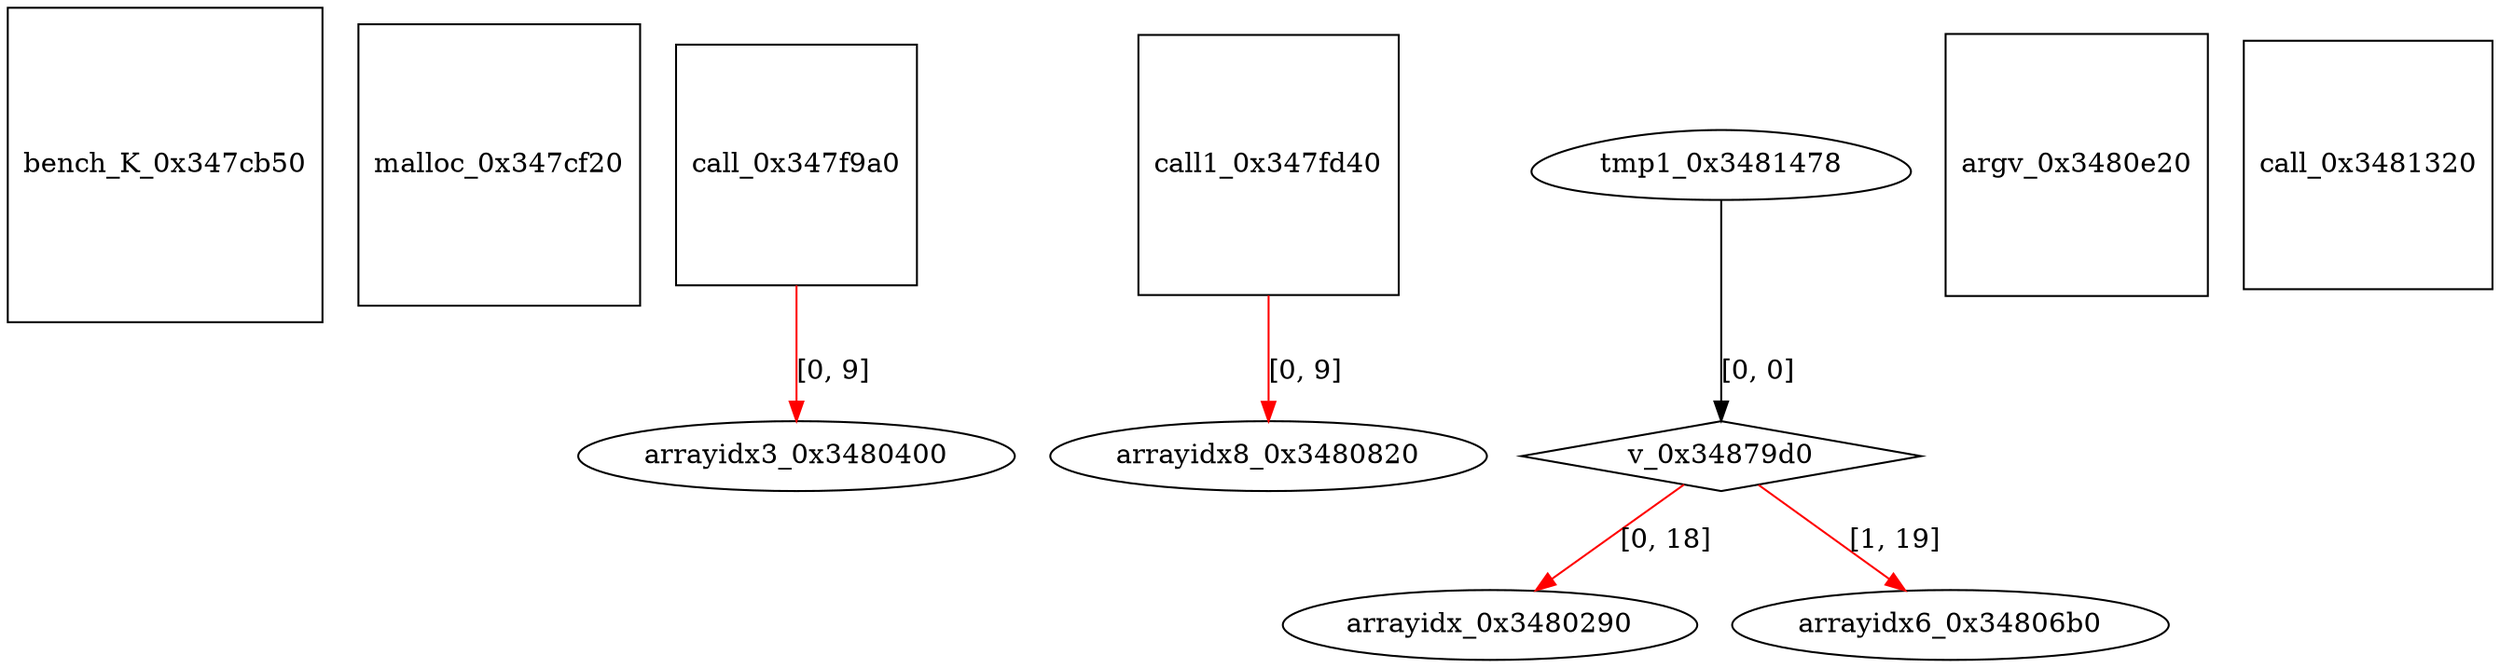 digraph grafico {
"bench_K_0x347cb50" [shape=square];
"malloc_0x347cf20" [shape=square];
"call_0x347f9a0" [shape=square];
"call1_0x347fd40" [shape=square];
"arrayidx_0x3480290" [shape=ellipse];
"v_0x34879d0" -> "arrayidx_0x3480290" [label="[0, 18]",color=red];
"arrayidx3_0x3480400" [shape=ellipse];
"call_0x347f9a0" -> "arrayidx3_0x3480400" [label="[0, 9]",color=red];
"arrayidx6_0x34806b0" [shape=ellipse];
"v_0x34879d0" -> "arrayidx6_0x34806b0" [label="[1, 19]",color=red];
"arrayidx8_0x3480820" [shape=ellipse];
"call1_0x347fd40" -> "arrayidx8_0x3480820" [label="[0, 9]",color=red];
"argv_0x3480e20" [shape=square];
"call_0x3481320" [shape=square];
"tmp1_0x3481478" [shape=egg];
"v_0x34879d0" [shape=diamond];
"tmp1_0x3481478" -> "v_0x34879d0" [label="[0, 0]"];
}